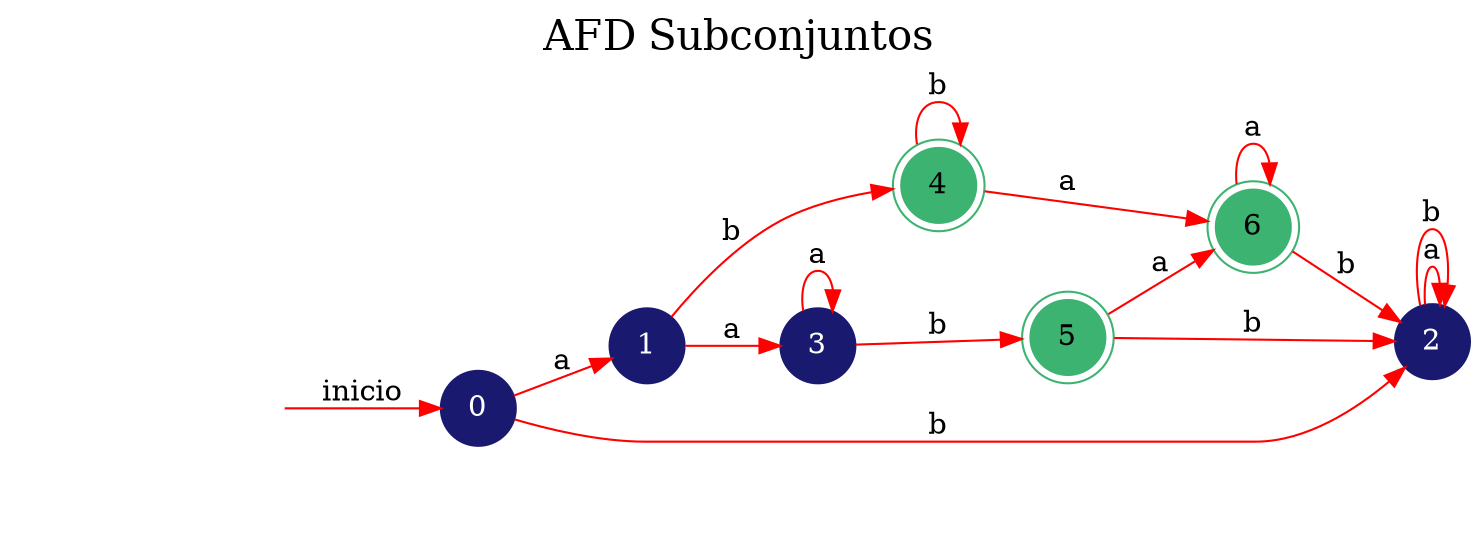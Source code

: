 digraph automata_finito {
	rankdir=LR;
	graph [label="AFD Subconjuntos", labelloc=t, fontsize=20]; 
	node [shape=doublecircle, style = filled,color = mediumseagreen]; 4 5 6;
	node [shape=circle];
	node [color=midnightblue,fontcolor=white];
	edge [color=red];
	secret_node [style=invis];
	secret_node -> 0 [label="inicio"];
	0 -> 1 [label="a"];
	0 -> 2 [label="b"];
	1 -> 3 [label="a"];
	1 -> 4 [label="b"];
	2 -> 2 [label="a"];
	2 -> 2 [label="b"];
	3 -> 3 [label="a"];
	3 -> 5 [label="b"];
	4 -> 6 [label="a"];
	4 -> 4 [label="b"];
	5 -> 6 [label="a"];
	5 -> 2 [label="b"];
	6 -> 6 [label="a"];
	6 -> 2 [label="b"];
}